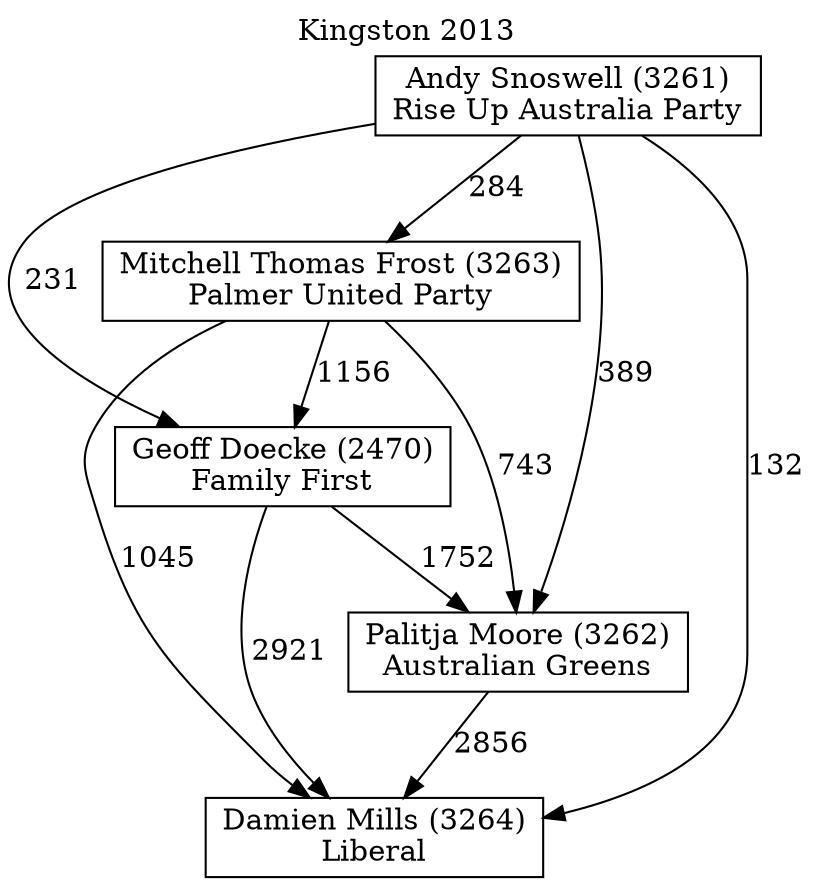 // House preference flow
digraph "Damien Mills (3264)_Kingston_2013" {
	graph [label="Kingston 2013" labelloc=t mclimit=10]
	node [shape=box]
	"Damien Mills (3264)" [label="Damien Mills (3264)
Liberal"]
	"Palitja Moore (3262)" [label="Palitja Moore (3262)
Australian Greens"]
	"Geoff Doecke (2470)" [label="Geoff Doecke (2470)
Family First"]
	"Mitchell Thomas Frost (3263)" [label="Mitchell Thomas Frost (3263)
Palmer United Party"]
	"Andy Snoswell (3261)" [label="Andy Snoswell (3261)
Rise Up Australia Party"]
	"Palitja Moore (3262)" -> "Damien Mills (3264)" [label=2856]
	"Geoff Doecke (2470)" -> "Palitja Moore (3262)" [label=1752]
	"Mitchell Thomas Frost (3263)" -> "Geoff Doecke (2470)" [label=1156]
	"Andy Snoswell (3261)" -> "Mitchell Thomas Frost (3263)" [label=284]
	"Geoff Doecke (2470)" -> "Damien Mills (3264)" [label=2921]
	"Mitchell Thomas Frost (3263)" -> "Damien Mills (3264)" [label=1045]
	"Andy Snoswell (3261)" -> "Damien Mills (3264)" [label=132]
	"Andy Snoswell (3261)" -> "Geoff Doecke (2470)" [label=231]
	"Mitchell Thomas Frost (3263)" -> "Palitja Moore (3262)" [label=743]
	"Andy Snoswell (3261)" -> "Palitja Moore (3262)" [label=389]
}
